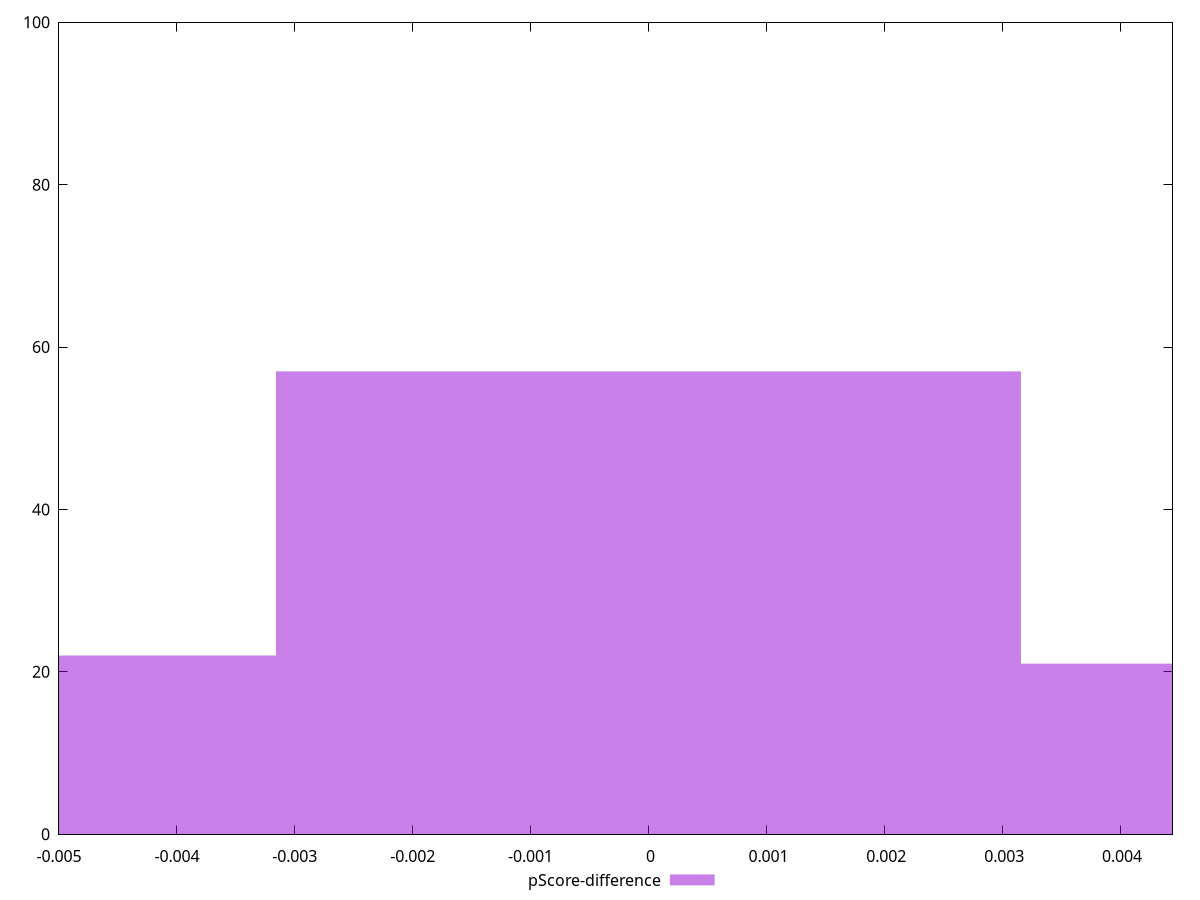 reset

$pScoreDifference <<EOF
0.0063185330268866495 21
0 57
-0.0063185330268866495 22
EOF

set key outside below
set boxwidth 0.0063185330268866495
set xrange [-0.0050000000000000044:0.004444444444444473]
set yrange [0:100]
set trange [0:100]
set style fill transparent solid 0.5 noborder
set terminal svg size 640, 490 enhanced background rgb 'white'
set output "report/report_00029_2021-02-24T13-36-40.390Z/uses-http2/samples/music/pScore-difference/histogram.svg"

plot $pScoreDifference title "pScore-difference" with boxes

reset
